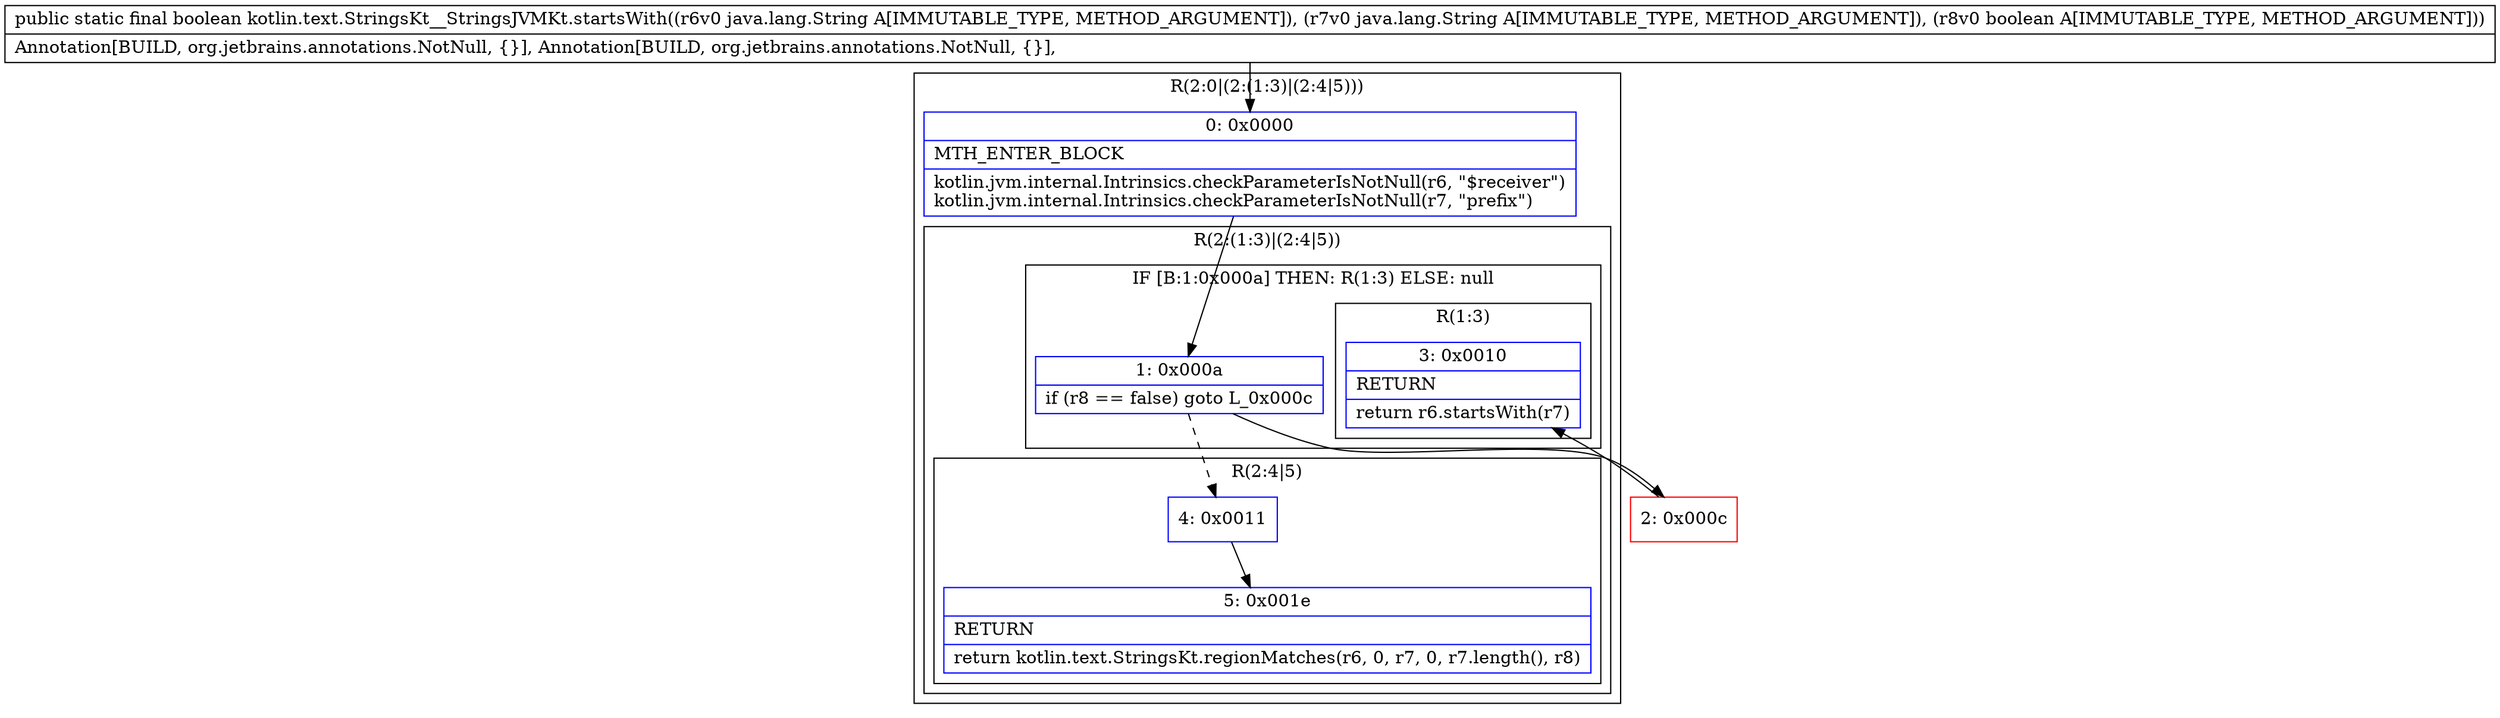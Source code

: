 digraph "CFG forkotlin.text.StringsKt__StringsJVMKt.startsWith(Ljava\/lang\/String;Ljava\/lang\/String;Z)Z" {
subgraph cluster_Region_1225475743 {
label = "R(2:0|(2:(1:3)|(2:4|5)))";
node [shape=record,color=blue];
Node_0 [shape=record,label="{0\:\ 0x0000|MTH_ENTER_BLOCK\l|kotlin.jvm.internal.Intrinsics.checkParameterIsNotNull(r6, \"$receiver\")\lkotlin.jvm.internal.Intrinsics.checkParameterIsNotNull(r7, \"prefix\")\l}"];
subgraph cluster_Region_1486316473 {
label = "R(2:(1:3)|(2:4|5))";
node [shape=record,color=blue];
subgraph cluster_IfRegion_181202496 {
label = "IF [B:1:0x000a] THEN: R(1:3) ELSE: null";
node [shape=record,color=blue];
Node_1 [shape=record,label="{1\:\ 0x000a|if (r8 == false) goto L_0x000c\l}"];
subgraph cluster_Region_233440969 {
label = "R(1:3)";
node [shape=record,color=blue];
Node_3 [shape=record,label="{3\:\ 0x0010|RETURN\l|return r6.startsWith(r7)\l}"];
}
}
subgraph cluster_Region_516326997 {
label = "R(2:4|5)";
node [shape=record,color=blue];
Node_4 [shape=record,label="{4\:\ 0x0011}"];
Node_5 [shape=record,label="{5\:\ 0x001e|RETURN\l|return kotlin.text.StringsKt.regionMatches(r6, 0, r7, 0, r7.length(), r8)\l}"];
}
}
}
Node_2 [shape=record,color=red,label="{2\:\ 0x000c}"];
MethodNode[shape=record,label="{public static final boolean kotlin.text.StringsKt__StringsJVMKt.startsWith((r6v0 java.lang.String A[IMMUTABLE_TYPE, METHOD_ARGUMENT]), (r7v0 java.lang.String A[IMMUTABLE_TYPE, METHOD_ARGUMENT]), (r8v0 boolean A[IMMUTABLE_TYPE, METHOD_ARGUMENT]))  | Annotation[BUILD, org.jetbrains.annotations.NotNull, \{\}], Annotation[BUILD, org.jetbrains.annotations.NotNull, \{\}], \l}"];
MethodNode -> Node_0;
Node_0 -> Node_1;
Node_1 -> Node_2;
Node_1 -> Node_4[style=dashed];
Node_4 -> Node_5;
Node_2 -> Node_3;
}

